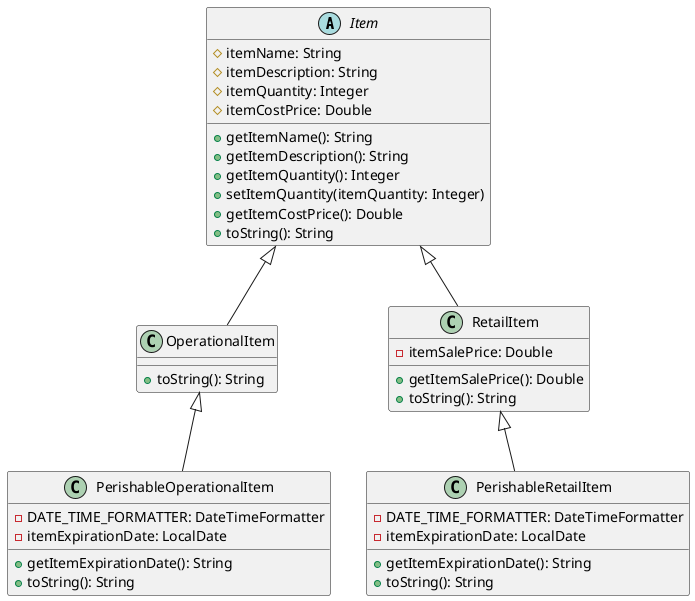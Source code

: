 @startuml

abstract class Item {
    # itemName: String
    # itemDescription: String
    # itemQuantity: Integer
    # itemCostPrice: Double

    + getItemName(): String
    + getItemDescription(): String
    + getItemQuantity(): Integer
    + setItemQuantity(itemQuantity: Integer)
    + getItemCostPrice(): Double
    + toString(): String
}

class OperationalItem {
    + toString(): String
}

class RetailItem {
    - itemSalePrice: Double

    + getItemSalePrice(): Double
    + toString(): String
}

class PerishableOperationalItem{
    - DATE_TIME_FORMATTER: DateTimeFormatter
    - itemExpirationDate: LocalDate

    + getItemExpirationDate(): String
    + toString(): String
}

class PerishableRetailItem {
    - DATE_TIME_FORMATTER: DateTimeFormatter
    - itemExpirationDate: LocalDate

    + getItemExpirationDate(): String
    + toString(): String
}

Item <|-- OperationalItem
Item <|-- RetailItem

OperationalItem <|-- PerishableOperationalItem
RetailItem <|-- PerishableRetailItem

@enduml